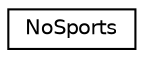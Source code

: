 digraph "Graphical Class Hierarchy"
{
 // LATEX_PDF_SIZE
  edge [fontname="Helvetica",fontsize="10",labelfontname="Helvetica",labelfontsize="10"];
  node [fontname="Helvetica",fontsize="10",shape=record];
  rankdir="LR";
  Node0 [label="NoSports",height=0.2,width=0.4,color="black", fillcolor="white", style="filled",URL="$class_no_sports.html",tooltip=" "];
}
